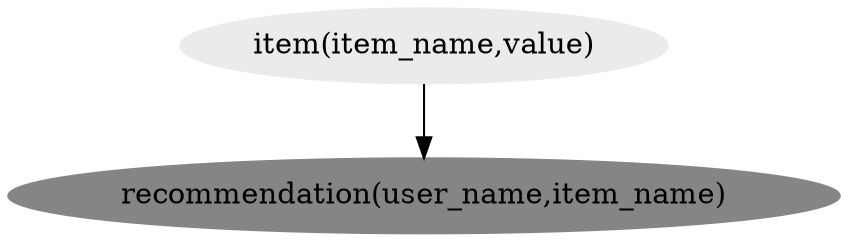 digraph RDN{
0[style="filled" label="item(item_name,value)" color="gray92"];
1[style="filled" label="recommendation(user_name,item_name)" color="gray52"];
0 -> 1[label="" style=solid];
}
